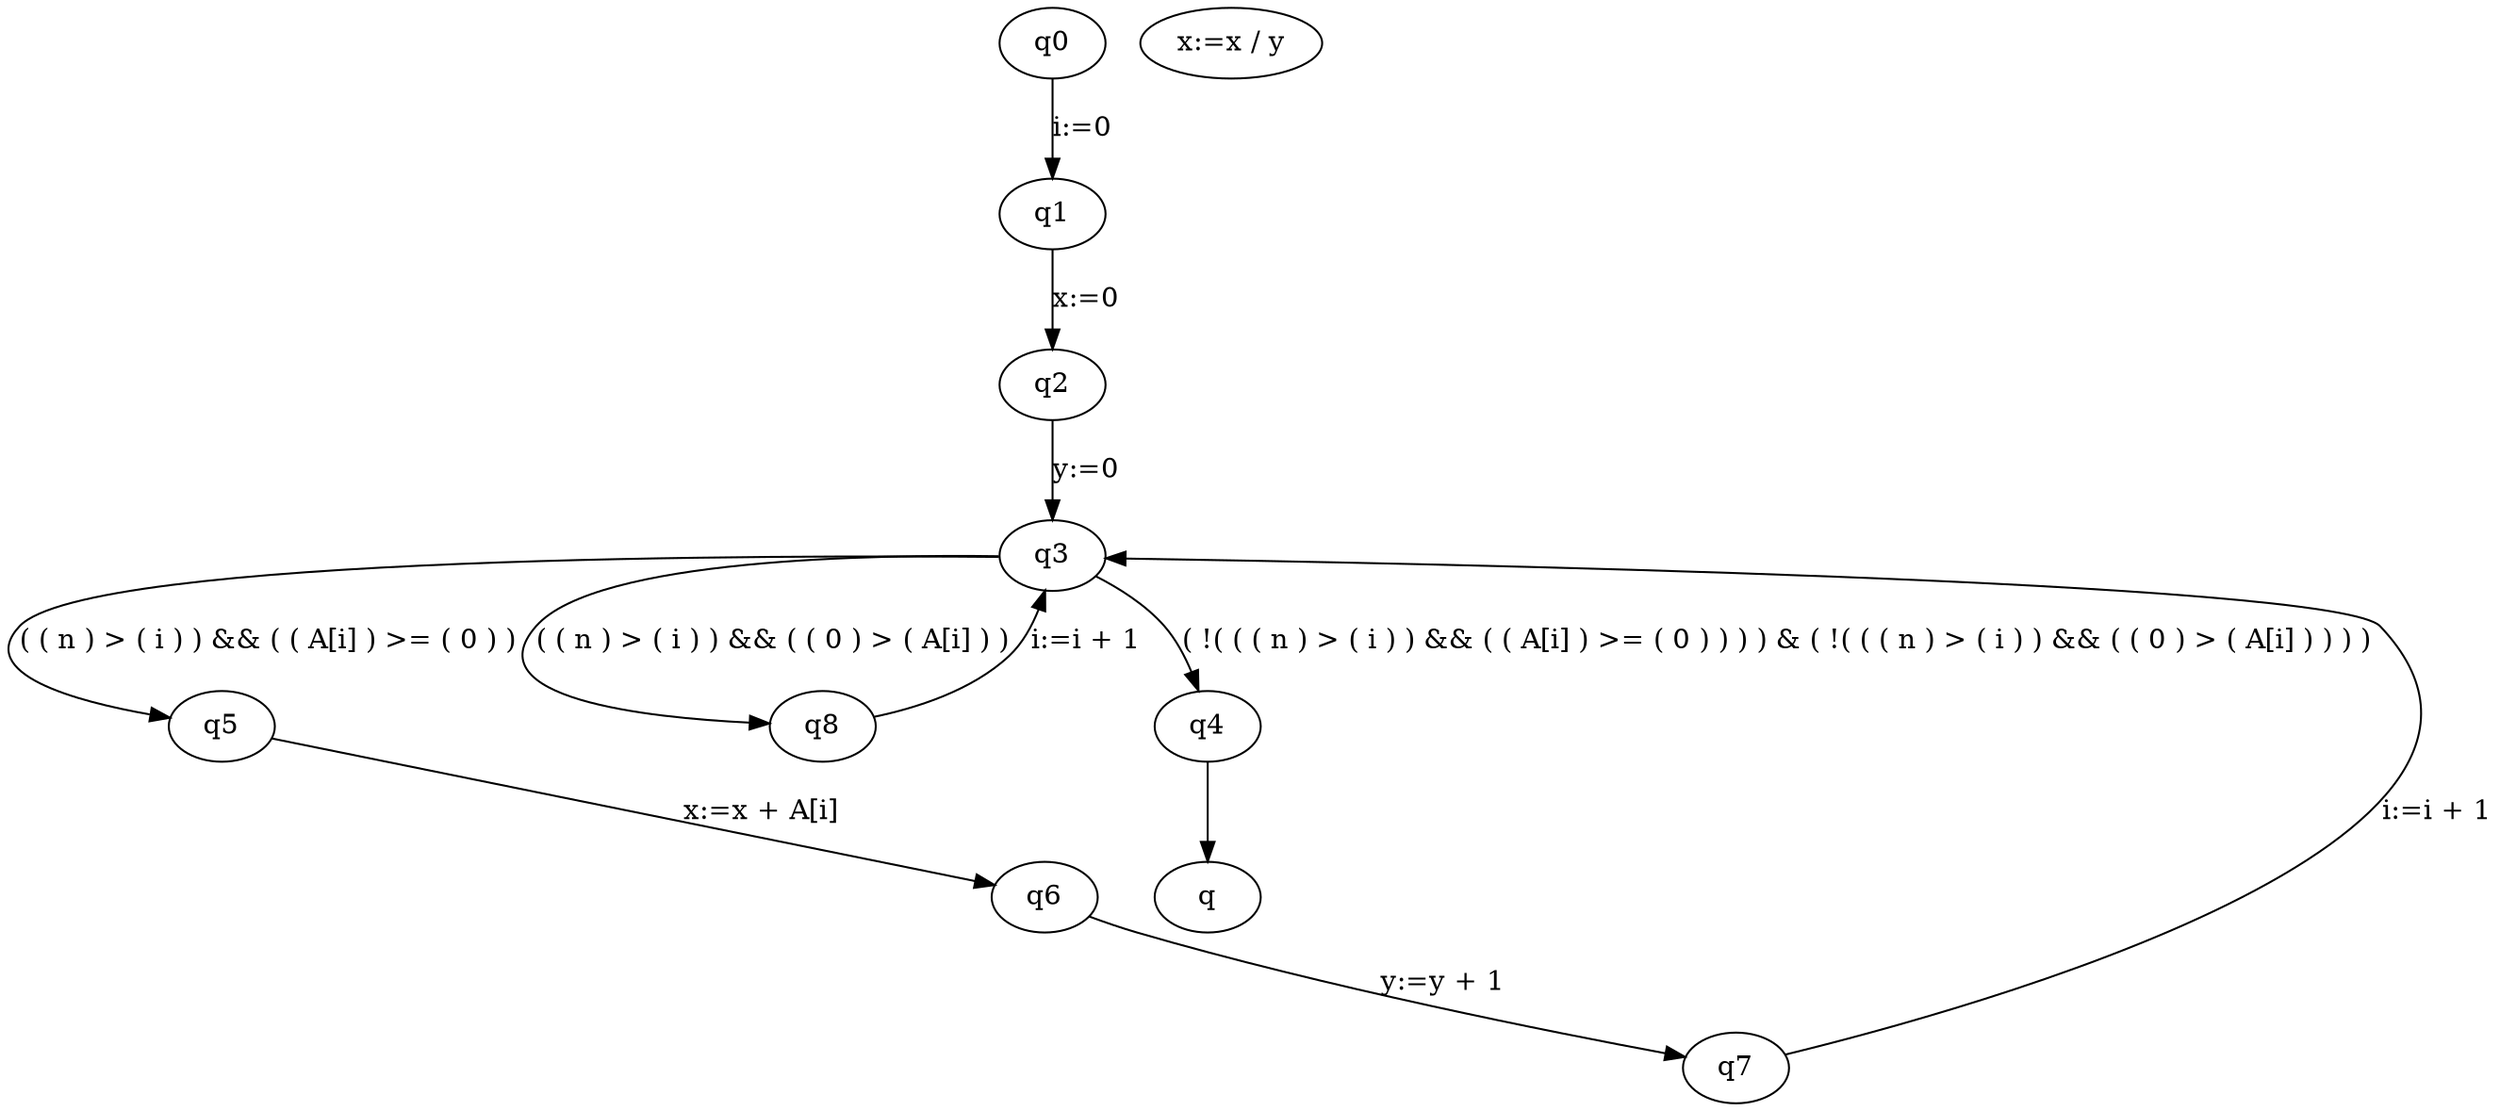 digraph G {
q0 -> q1 [label="i:=0"]
q1 -> q2 [label="x:=0"]
q2 -> q3 [label="y:=0"]
q3 -> q5 [label="( ( n ) > ( i ) ) && ( ( A[i] ) >= ( 0 ) )"]
q5 -> q6 [label="x:=x + A[i]"]
q6 -> q7 [label="y:=y + 1"]
q7 -> q3 [label="i:=i + 1"]
q3 -> q8 [label="( ( n ) > ( i ) ) && ( ( 0 ) > ( A[i] ) )"]
q8 -> q3 [label="i:=i + 1"]
q3 -> q4 [label="( !( ( ( n ) > ( i ) ) && ( ( A[i] ) >= ( 0 ) ) ) ) & ( !( ( ( n ) > ( i ) ) && ( ( 0 ) > ( A[i] ) ) ) )"]
q4 -> q"-1" [label="x:=x / y"]
}